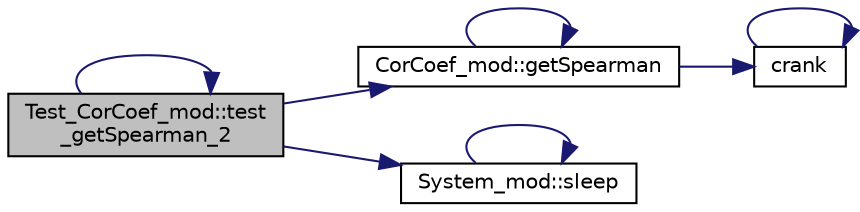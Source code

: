 digraph "Test_CorCoef_mod::test_getSpearman_2"
{
 // LATEX_PDF_SIZE
  edge [fontname="Helvetica",fontsize="10",labelfontname="Helvetica",labelfontsize="10"];
  node [fontname="Helvetica",fontsize="10",shape=record];
  rankdir="LR";
  Node1 [label="Test_CorCoef_mod::test\l_getSpearman_2",height=0.2,width=0.4,color="black", fillcolor="grey75", style="filled", fontcolor="black",tooltip=" "];
  Node1 -> Node2 [color="midnightblue",fontsize="10",style="solid",fontname="Helvetica"];
  Node2 [label="CorCoef_mod::getSpearman",height=0.2,width=0.4,color="black", fillcolor="white", style="filled",URL="$namespaceCorCoef__mod.html#a523d665812f771091b3b278e21be927e",tooltip="Return the Spearman correlation coefficient of the two input data arrays."];
  Node2 -> Node3 [color="midnightblue",fontsize="10",style="solid",fontname="Helvetica"];
  Node3 [label="crank",height=0.2,width=0.4,color="black", fillcolor="white", style="filled",URL="$CorCoef__mod_8f90.html#ae7b8b1ab5d4e7151cb0b8d0f51be5d61",tooltip=" "];
  Node3 -> Node3 [color="midnightblue",fontsize="10",style="solid",fontname="Helvetica"];
  Node2 -> Node2 [color="midnightblue",fontsize="10",style="solid",fontname="Helvetica"];
  Node1 -> Node4 [color="midnightblue",fontsize="10",style="solid",fontname="Helvetica"];
  Node4 [label="System_mod::sleep",height=0.2,width=0.4,color="black", fillcolor="white", style="filled",URL="$namespaceSystem__mod.html#a60b6010a39f768d6f4717b3be2f397be",tooltip="Sleep for the input number of seconds (real number)."];
  Node4 -> Node4 [color="midnightblue",fontsize="10",style="solid",fontname="Helvetica"];
  Node1 -> Node1 [color="midnightblue",fontsize="10",style="solid",fontname="Helvetica"];
}
